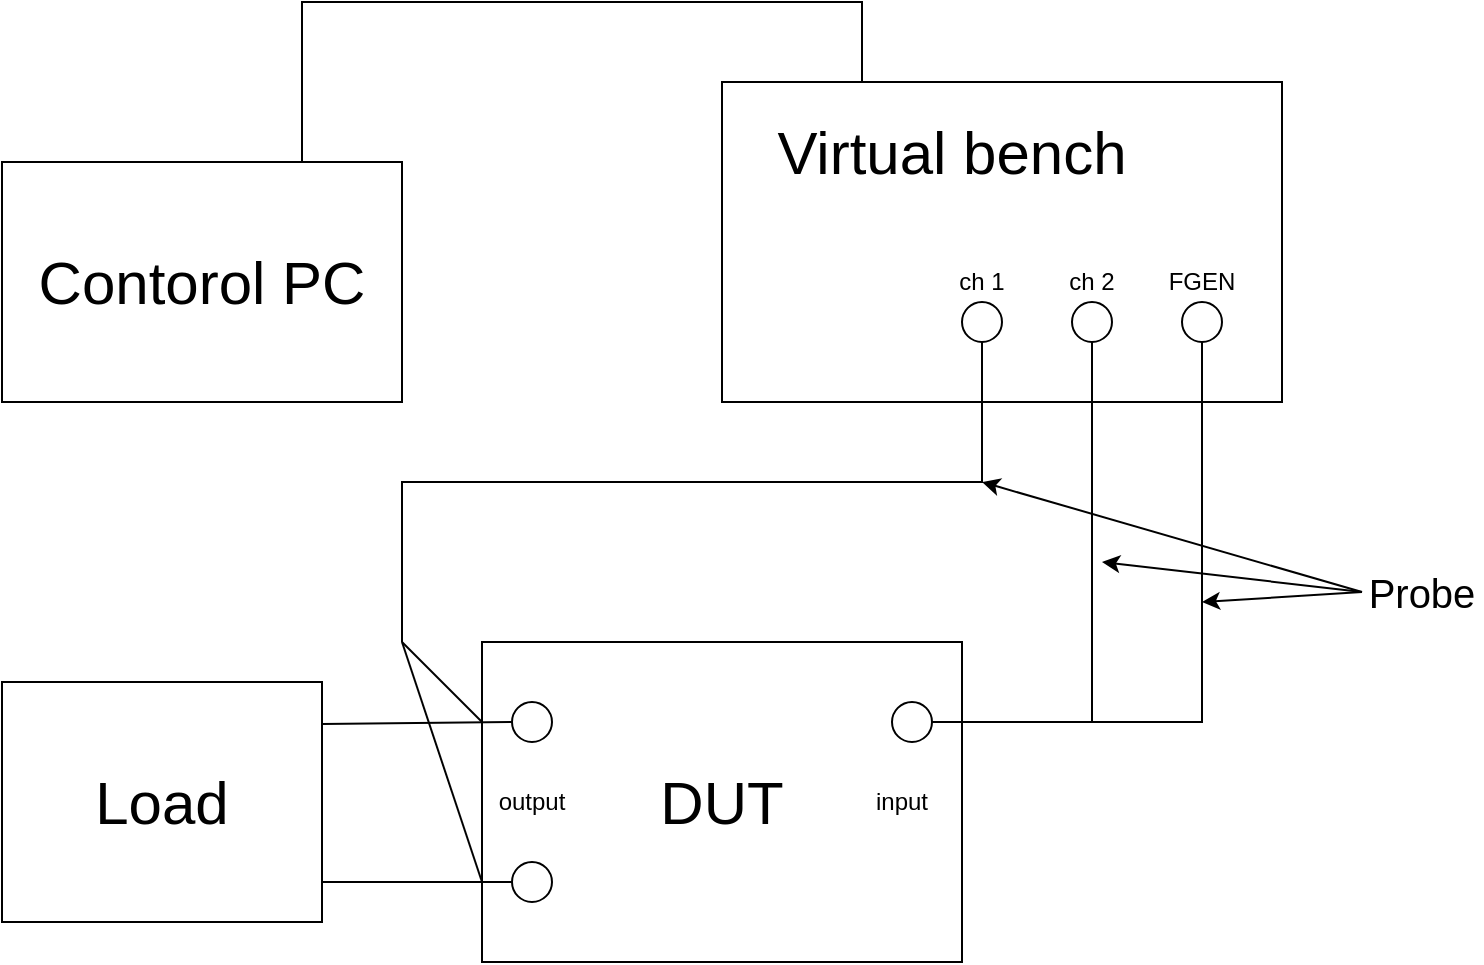 <mxfile version="24.6.4" type="device">
  <diagram name="ページ1" id="wrz9HznuApq8OOCvU3rd">
    <mxGraphModel dx="1434" dy="836" grid="1" gridSize="10" guides="1" tooltips="1" connect="1" arrows="1" fold="1" page="1" pageScale="1" pageWidth="1169" pageHeight="827" math="0" shadow="0">
      <root>
        <mxCell id="0" />
        <mxCell id="1" parent="0" />
        <mxCell id="C8o-LqO9DgwM4HTOgdJM-3" value="" style="whiteSpace=wrap;html=1;" vertex="1" parent="1">
          <mxGeometry x="400" y="80" width="280" height="160" as="geometry" />
        </mxCell>
        <mxCell id="C8o-LqO9DgwM4HTOgdJM-1" value="&lt;font style=&quot;font-size: 30px;&quot;&gt;Contorol PC&lt;/font&gt;" style="whiteSpace=wrap;html=1;" vertex="1" parent="1">
          <mxGeometry x="40" y="120" width="200" height="120" as="geometry" />
        </mxCell>
        <mxCell id="C8o-LqO9DgwM4HTOgdJM-2" value="&lt;font style=&quot;font-size: 30px;&quot;&gt;Virtual bench&lt;/font&gt;" style="text;html=1;align=center;verticalAlign=middle;whiteSpace=wrap;rounded=0;" vertex="1" parent="1">
          <mxGeometry x="410" y="100" width="210" height="30" as="geometry" />
        </mxCell>
        <mxCell id="C8o-LqO9DgwM4HTOgdJM-4" value="" style="ellipse;whiteSpace=wrap;html=1;aspect=fixed;" vertex="1" parent="1">
          <mxGeometry x="630" y="190" width="20" height="20" as="geometry" />
        </mxCell>
        <mxCell id="C8o-LqO9DgwM4HTOgdJM-5" value="" style="ellipse;whiteSpace=wrap;html=1;aspect=fixed;" vertex="1" parent="1">
          <mxGeometry x="575" y="190" width="20" height="20" as="geometry" />
        </mxCell>
        <mxCell id="C8o-LqO9DgwM4HTOgdJM-6" value="" style="ellipse;whiteSpace=wrap;html=1;aspect=fixed;" vertex="1" parent="1">
          <mxGeometry x="520" y="190" width="20" height="20" as="geometry" />
        </mxCell>
        <mxCell id="C8o-LqO9DgwM4HTOgdJM-7" value="" style="whiteSpace=wrap;html=1;" vertex="1" parent="1">
          <mxGeometry x="280" y="360" width="240" height="160" as="geometry" />
        </mxCell>
        <mxCell id="C8o-LqO9DgwM4HTOgdJM-8" value="&lt;span style=&quot;font-size: 30px;&quot;&gt;DUT&lt;/span&gt;" style="text;html=1;align=center;verticalAlign=middle;whiteSpace=wrap;rounded=0;" vertex="1" parent="1">
          <mxGeometry x="295" y="425" width="210" height="30" as="geometry" />
        </mxCell>
        <mxCell id="C8o-LqO9DgwM4HTOgdJM-9" value="" style="ellipse;whiteSpace=wrap;html=1;aspect=fixed;" vertex="1" parent="1">
          <mxGeometry x="485" y="390" width="20" height="20" as="geometry" />
        </mxCell>
        <mxCell id="C8o-LqO9DgwM4HTOgdJM-10" value="" style="ellipse;whiteSpace=wrap;html=1;aspect=fixed;" vertex="1" parent="1">
          <mxGeometry x="295" y="390" width="20" height="20" as="geometry" />
        </mxCell>
        <mxCell id="C8o-LqO9DgwM4HTOgdJM-11" value="" style="ellipse;whiteSpace=wrap;html=1;aspect=fixed;" vertex="1" parent="1">
          <mxGeometry x="295" y="470" width="20" height="20" as="geometry" />
        </mxCell>
        <mxCell id="C8o-LqO9DgwM4HTOgdJM-12" value="&lt;font style=&quot;font-size: 30px;&quot;&gt;Load&lt;/font&gt;" style="rounded=0;whiteSpace=wrap;html=1;" vertex="1" parent="1">
          <mxGeometry x="40" y="380" width="160" height="120" as="geometry" />
        </mxCell>
        <mxCell id="C8o-LqO9DgwM4HTOgdJM-13" value="" style="endArrow=none;html=1;rounded=0;entryX=0.5;entryY=1;entryDx=0;entryDy=0;" edge="1" parent="1" target="C8o-LqO9DgwM4HTOgdJM-6">
          <mxGeometry width="50" height="50" relative="1" as="geometry">
            <mxPoint x="240" y="360" as="sourcePoint" />
            <mxPoint x="610" y="350" as="targetPoint" />
            <Array as="points">
              <mxPoint x="240" y="280" />
              <mxPoint x="530" y="280" />
            </Array>
          </mxGeometry>
        </mxCell>
        <mxCell id="C8o-LqO9DgwM4HTOgdJM-14" value="" style="endArrow=none;html=1;rounded=0;exitX=0;exitY=0.5;exitDx=0;exitDy=0;" edge="1" parent="1" source="C8o-LqO9DgwM4HTOgdJM-10">
          <mxGeometry width="50" height="50" relative="1" as="geometry">
            <mxPoint x="250" y="401" as="sourcePoint" />
            <mxPoint x="200" y="401" as="targetPoint" />
          </mxGeometry>
        </mxCell>
        <mxCell id="C8o-LqO9DgwM4HTOgdJM-18" value="" style="endArrow=none;html=1;rounded=0;entryX=0;entryY=0.5;entryDx=0;entryDy=0;" edge="1" parent="1" target="C8o-LqO9DgwM4HTOgdJM-11">
          <mxGeometry width="50" height="50" relative="1" as="geometry">
            <mxPoint x="200" y="480" as="sourcePoint" />
            <mxPoint x="610" y="350" as="targetPoint" />
          </mxGeometry>
        </mxCell>
        <mxCell id="C8o-LqO9DgwM4HTOgdJM-19" value="" style="endArrow=none;html=1;rounded=0;entryX=0.25;entryY=0;entryDx=0;entryDy=0;exitX=0.75;exitY=0;exitDx=0;exitDy=0;" edge="1" parent="1" source="C8o-LqO9DgwM4HTOgdJM-1" target="C8o-LqO9DgwM4HTOgdJM-3">
          <mxGeometry width="50" height="50" relative="1" as="geometry">
            <mxPoint x="560" y="400" as="sourcePoint" />
            <mxPoint x="610" y="350" as="targetPoint" />
            <Array as="points">
              <mxPoint x="190" y="40" />
              <mxPoint x="470" y="40" />
            </Array>
          </mxGeometry>
        </mxCell>
        <mxCell id="C8o-LqO9DgwM4HTOgdJM-20" value="" style="endArrow=none;html=1;rounded=0;entryX=0.5;entryY=1;entryDx=0;entryDy=0;exitX=1;exitY=0.5;exitDx=0;exitDy=0;" edge="1" parent="1" source="C8o-LqO9DgwM4HTOgdJM-9" target="C8o-LqO9DgwM4HTOgdJM-4">
          <mxGeometry width="50" height="50" relative="1" as="geometry">
            <mxPoint x="560" y="400" as="sourcePoint" />
            <mxPoint x="610" y="350" as="targetPoint" />
            <Array as="points">
              <mxPoint x="640" y="400" />
            </Array>
          </mxGeometry>
        </mxCell>
        <mxCell id="C8o-LqO9DgwM4HTOgdJM-21" value="" style="endArrow=none;html=1;rounded=0;entryX=0.5;entryY=1;entryDx=0;entryDy=0;" edge="1" parent="1" target="C8o-LqO9DgwM4HTOgdJM-5">
          <mxGeometry width="50" height="50" relative="1" as="geometry">
            <mxPoint x="585" y="400" as="sourcePoint" />
            <mxPoint x="610" y="350" as="targetPoint" />
          </mxGeometry>
        </mxCell>
        <mxCell id="C8o-LqO9DgwM4HTOgdJM-22" value="ch 1" style="text;html=1;align=center;verticalAlign=middle;whiteSpace=wrap;rounded=0;" vertex="1" parent="1">
          <mxGeometry x="500" y="165" width="60" height="30" as="geometry" />
        </mxCell>
        <mxCell id="C8o-LqO9DgwM4HTOgdJM-23" value="ch 2" style="text;html=1;align=center;verticalAlign=middle;whiteSpace=wrap;rounded=0;" vertex="1" parent="1">
          <mxGeometry x="555" y="165" width="60" height="30" as="geometry" />
        </mxCell>
        <mxCell id="C8o-LqO9DgwM4HTOgdJM-24" value="FGEN" style="text;html=1;align=center;verticalAlign=middle;whiteSpace=wrap;rounded=0;" vertex="1" parent="1">
          <mxGeometry x="610" y="165" width="60" height="30" as="geometry" />
        </mxCell>
        <mxCell id="C8o-LqO9DgwM4HTOgdJM-25" value="output" style="text;html=1;align=center;verticalAlign=middle;whiteSpace=wrap;rounded=0;" vertex="1" parent="1">
          <mxGeometry x="275" y="425" width="60" height="30" as="geometry" />
        </mxCell>
        <mxCell id="C8o-LqO9DgwM4HTOgdJM-26" value="input" style="text;html=1;align=center;verticalAlign=middle;whiteSpace=wrap;rounded=0;" vertex="1" parent="1">
          <mxGeometry x="460" y="425" width="60" height="30" as="geometry" />
        </mxCell>
        <mxCell id="C8o-LqO9DgwM4HTOgdJM-27" value="&lt;font style=&quot;font-size: 20px;&quot;&gt;Probe&lt;/font&gt;" style="text;html=1;align=center;verticalAlign=middle;whiteSpace=wrap;rounded=0;" vertex="1" parent="1">
          <mxGeometry x="720" y="320" width="60" height="30" as="geometry" />
        </mxCell>
        <mxCell id="C8o-LqO9DgwM4HTOgdJM-29" value="" style="endArrow=classic;html=1;rounded=0;exitX=0;exitY=0.5;exitDx=0;exitDy=0;" edge="1" parent="1" source="C8o-LqO9DgwM4HTOgdJM-27">
          <mxGeometry width="50" height="50" relative="1" as="geometry">
            <mxPoint x="560" y="400" as="sourcePoint" />
            <mxPoint x="530" y="280" as="targetPoint" />
          </mxGeometry>
        </mxCell>
        <mxCell id="C8o-LqO9DgwM4HTOgdJM-30" value="" style="endArrow=classic;html=1;rounded=0;exitX=0;exitY=0.5;exitDx=0;exitDy=0;" edge="1" parent="1" source="C8o-LqO9DgwM4HTOgdJM-27">
          <mxGeometry width="50" height="50" relative="1" as="geometry">
            <mxPoint x="690" y="345" as="sourcePoint" />
            <mxPoint x="590" y="320" as="targetPoint" />
          </mxGeometry>
        </mxCell>
        <mxCell id="C8o-LqO9DgwM4HTOgdJM-31" value="" style="endArrow=classic;html=1;rounded=0;exitX=0;exitY=0.5;exitDx=0;exitDy=0;" edge="1" parent="1" source="C8o-LqO9DgwM4HTOgdJM-27">
          <mxGeometry width="50" height="50" relative="1" as="geometry">
            <mxPoint x="700" y="355" as="sourcePoint" />
            <mxPoint x="640" y="340" as="targetPoint" />
          </mxGeometry>
        </mxCell>
        <mxCell id="C8o-LqO9DgwM4HTOgdJM-32" value="" style="endArrow=none;html=1;rounded=0;" edge="1" parent="1">
          <mxGeometry width="50" height="50" relative="1" as="geometry">
            <mxPoint x="280" y="400" as="sourcePoint" />
            <mxPoint x="240" y="360" as="targetPoint" />
          </mxGeometry>
        </mxCell>
        <mxCell id="C8o-LqO9DgwM4HTOgdJM-33" value="" style="endArrow=none;html=1;rounded=0;exitX=0;exitY=0.75;exitDx=0;exitDy=0;" edge="1" parent="1" source="C8o-LqO9DgwM4HTOgdJM-7">
          <mxGeometry width="50" height="50" relative="1" as="geometry">
            <mxPoint x="560" y="400" as="sourcePoint" />
            <mxPoint x="240" y="360" as="targetPoint" />
          </mxGeometry>
        </mxCell>
      </root>
    </mxGraphModel>
  </diagram>
</mxfile>
